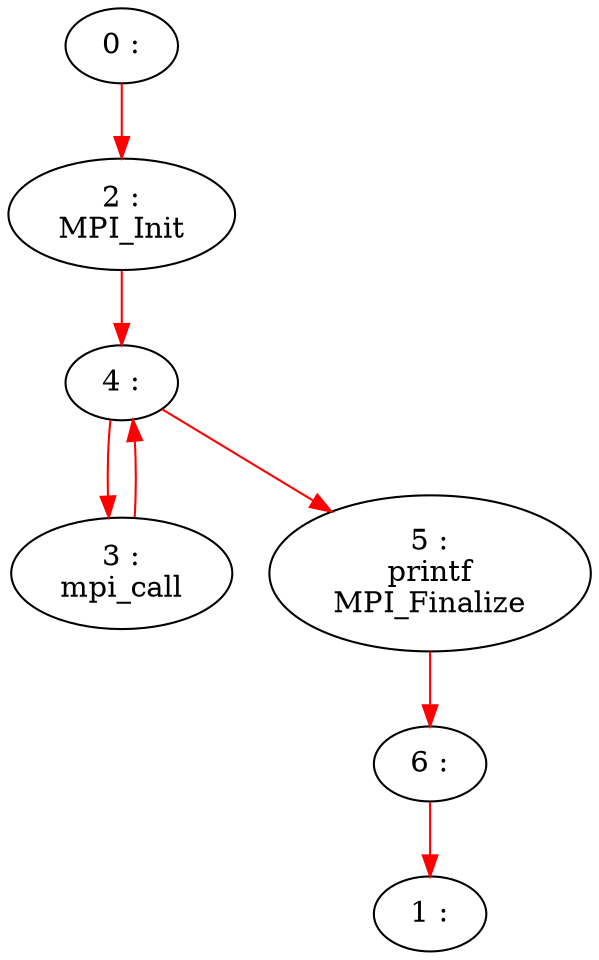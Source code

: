 Digraph G{
	N0 [label="0 :\n" shape=ellipse]
	N2 [label="2 :\nMPI_Init\n" shape=ellipse]
	N3 [label="3 :\nmpi_call\n" shape=ellipse]
	N4 [label="4 :\n" shape=ellipse]
	N5 [label="5 :\nprintf\nMPI_Finalize\n" shape=ellipse]
	N6 [label="6 :\n" shape=ellipse]
	N1 [label="1 :\n" shape=ellipse]
	N0 -> N2 [color=red]
	N2 -> N4 [color=red]
	N3 -> N4 [color=red]
	N4 -> N3 [color=red]
	N4 -> N5 [color=red]
	N5 -> N6 [color=red]
	N6 -> N1 [color=red]
}
